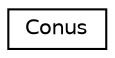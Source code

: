 digraph "Graphical Class Hierarchy"
{
  edge [fontname="Helvetica",fontsize="10",labelfontname="Helvetica",labelfontsize="10"];
  node [fontname="Helvetica",fontsize="10",shape=record];
  rankdir="LR";
  Node0 [label="Conus",height=0.2,width=0.4,color="black", fillcolor="white", style="filled",URL="$struct_conus.html",tooltip="The Cone struct Backscattering cone divided by cells. "];
}
